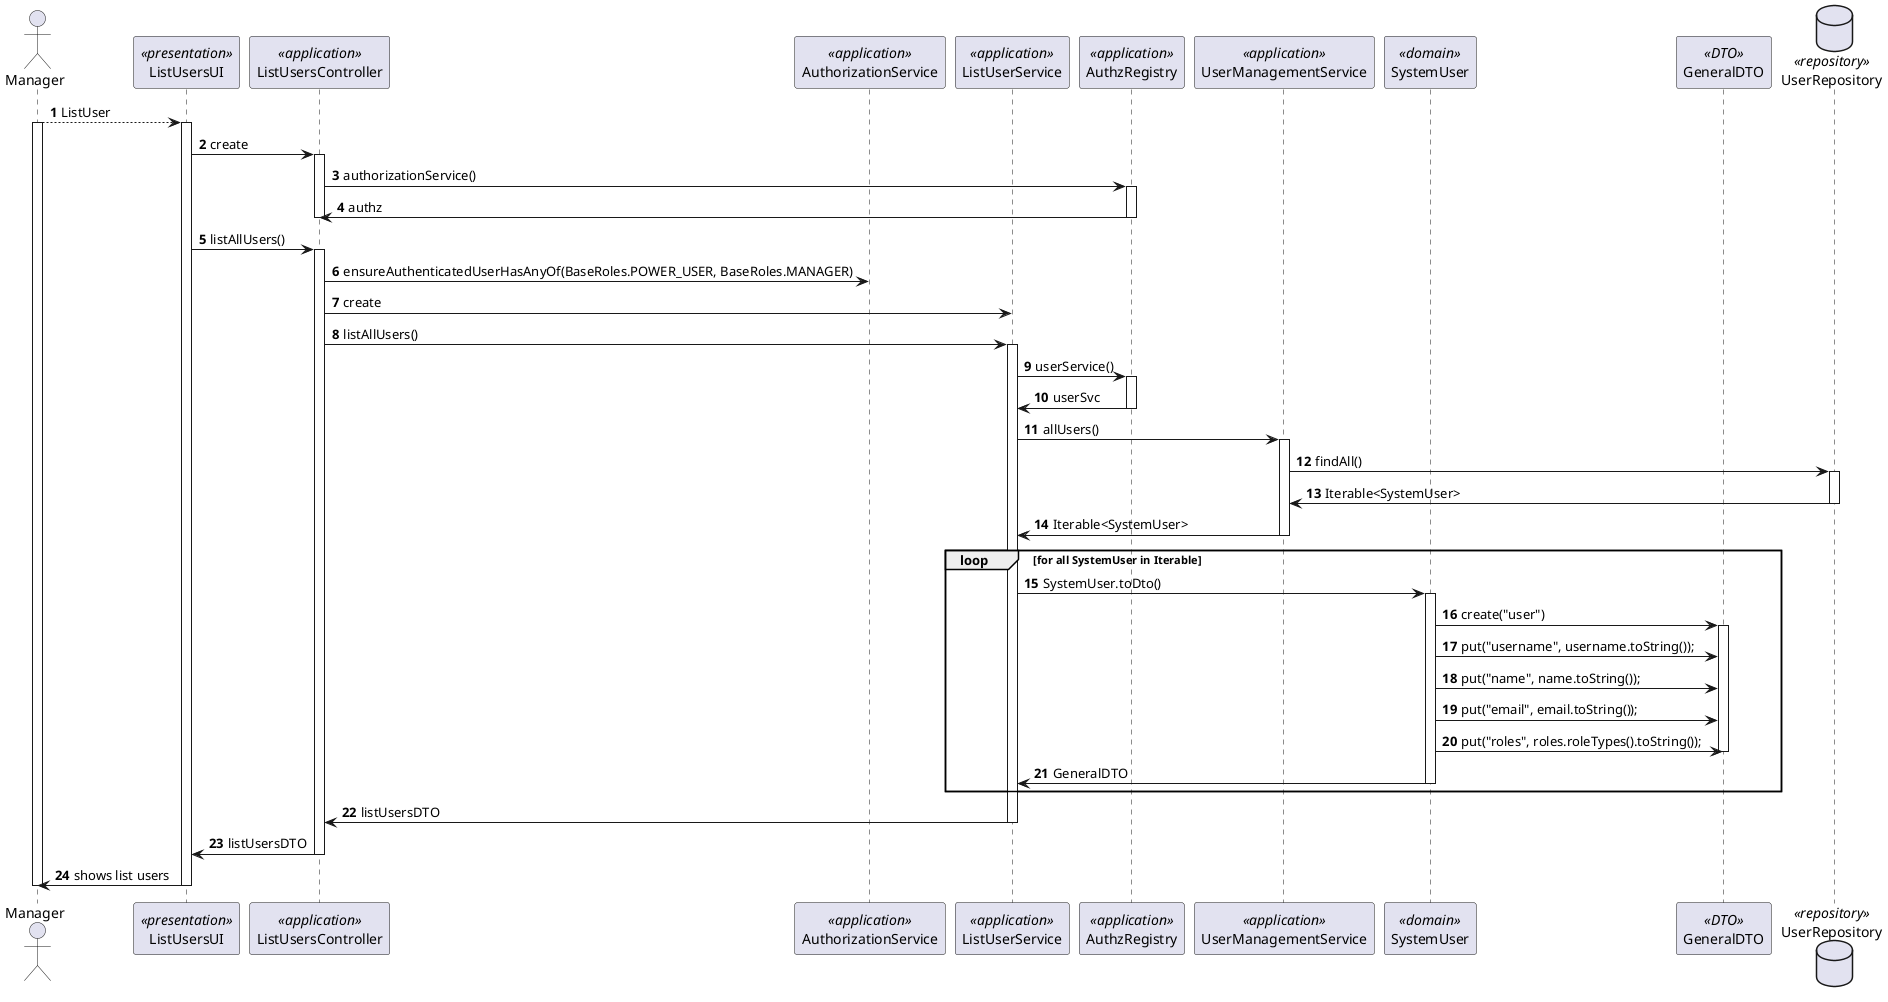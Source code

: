 @startuml
'https://plantuml.com/sequence-diagram

autonumber

autonumber

actor Manager
participant "ListUsersUI" as ui <<presentation>>
participant "ListUsersController" as ctrl <<application>>
participant AuthorizationService as authSV <<application>>

participant ListUserService as service <<application>>
participant AuthzRegistry as auth <<application>>
participant UserManagementService as userManSV <<application>>
participant SystemUser as sU  <<domain>>
participant GeneralDTO as dto  <<DTO>>

database UserRepository as userRep <<repository>>


Manager --> ui : ListUser
activate Manager
activate ui
ui -> ctrl: create
activate ctrl

ctrl -> auth: authorizationService()
activate auth
auth -> ctrl: authz
deactivate auth
deactivate ctrl

ui->ctrl: listAllUsers()
activate ctrl
ctrl -> authSV : ensureAuthenticatedUserHasAnyOf(BaseRoles.POWER_USER, BaseRoles.MANAGER)
ctrl -> service : create
ctrl -> service : listAllUsers()
activate service
service -> auth: userService()
activate auth
auth -> service: userSvc
deactivate auth
service->userManSV : allUsers()
activate userManSV
userManSV -> userRep : findAll()
activate userRep
userRep -> userManSV : Iterable<SystemUser>
deactivate userRep
userManSV -> service : Iterable<SystemUser>
deactivate userManSV

loop for all SystemUser in Iterable
service -> sU : SystemUser.toDto()
activate sU
sU -> dto: create("user")
activate dto
sU -> dto: put("username", username.toString());
sU -> dto: put("name", name.toString());
sU -> dto: put("email", email.toString());
sU -> dto: put("roles", roles.roleTypes().toString());
deactivate dto
sU -> service : GeneralDTO
deactivate sU
end loop
service ->ctrl : listUsersDTO
deactivate service
ctrl -> ui : listUsersDTO
deactivate ctrl
ui -> Manager: shows list users
deactivate ui
deactivate Manager

@enduml